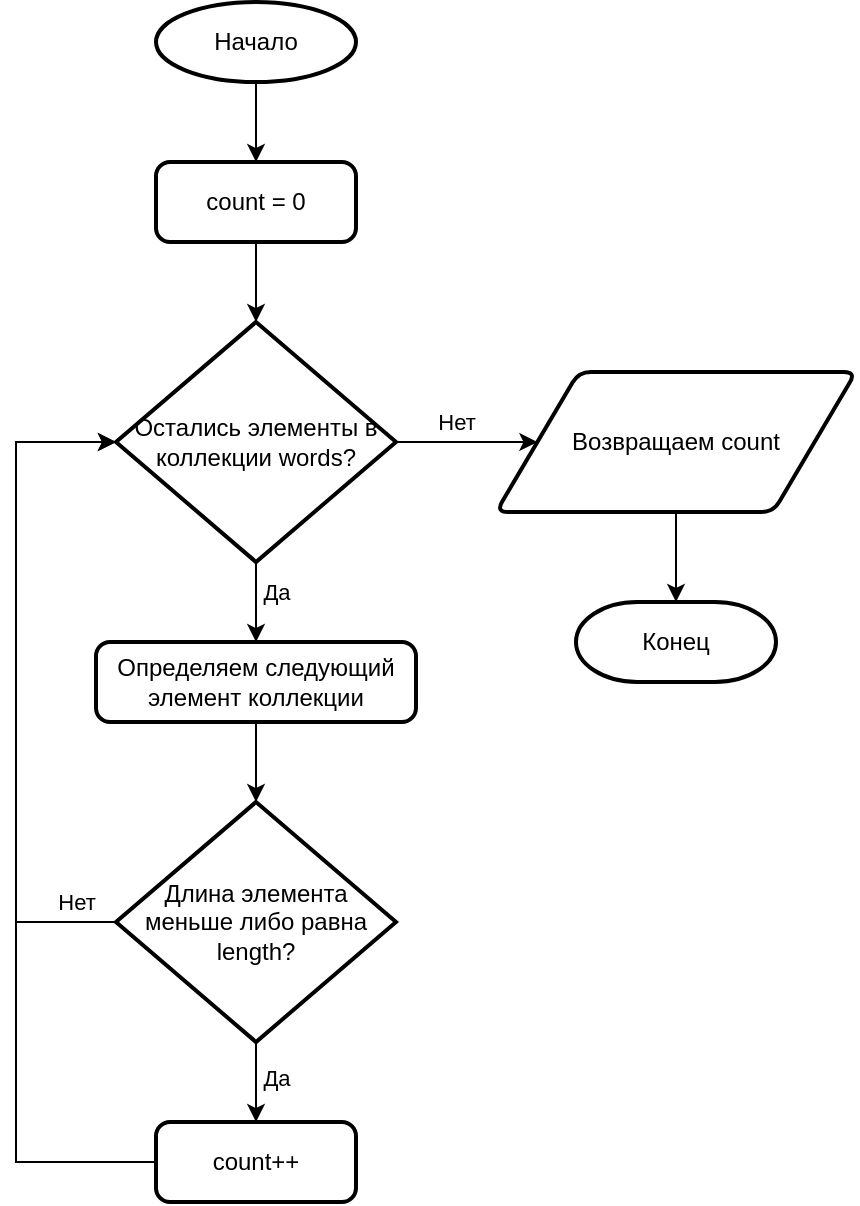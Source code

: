 <mxfile version="17.5.0"><diagram id="00q_i9EiwTncpmHlh4YH" name="Page-1"><mxGraphModel dx="830" dy="1859" grid="1" gridSize="10" guides="1" tooltips="1" connect="1" arrows="1" fold="1" page="1" pageScale="1" pageWidth="827" pageHeight="1169" math="0" shadow="0"><root><mxCell id="0"/><mxCell id="1" parent="0"/><mxCell id="mx7emqb9QIaD1D733brI-6" value="" style="edgeStyle=orthogonalEdgeStyle;rounded=0;orthogonalLoop=1;jettySize=auto;html=1;" edge="1" parent="1" source="mx7emqb9QIaD1D733brI-1" target="mx7emqb9QIaD1D733brI-5"><mxGeometry relative="1" as="geometry"/></mxCell><mxCell id="mx7emqb9QIaD1D733brI-1" value="Начало" style="strokeWidth=2;html=1;shape=mxgraph.flowchart.start_1;whiteSpace=wrap;" vertex="1" parent="1"><mxGeometry x="310" width="100" height="40" as="geometry"/></mxCell><mxCell id="mx7emqb9QIaD1D733brI-8" value="" style="edgeStyle=orthogonalEdgeStyle;rounded=0;orthogonalLoop=1;jettySize=auto;html=1;" edge="1" parent="1" source="mx7emqb9QIaD1D733brI-5" target="mx7emqb9QIaD1D733brI-7"><mxGeometry relative="1" as="geometry"/></mxCell><mxCell id="mx7emqb9QIaD1D733brI-5" value="count = 0" style="rounded=1;whiteSpace=wrap;html=1;absoluteArcSize=1;arcSize=14;strokeWidth=2;" vertex="1" parent="1"><mxGeometry x="310" y="80" width="100" height="40" as="geometry"/></mxCell><mxCell id="mx7emqb9QIaD1D733brI-18" value="" style="edgeStyle=orthogonalEdgeStyle;rounded=0;orthogonalLoop=1;jettySize=auto;html=1;" edge="1" parent="1" source="mx7emqb9QIaD1D733brI-7" target="mx7emqb9QIaD1D733brI-17"><mxGeometry relative="1" as="geometry"/></mxCell><mxCell id="mx7emqb9QIaD1D733brI-20" value="Да" style="edgeLabel;html=1;align=center;verticalAlign=middle;resizable=0;points=[];" vertex="1" connectable="0" parent="mx7emqb9QIaD1D733brI-18"><mxGeometry x="-0.25" y="1" relative="1" as="geometry"><mxPoint x="9" as="offset"/></mxGeometry></mxCell><mxCell id="mx7emqb9QIaD1D733brI-22" value="" style="edgeStyle=orthogonalEdgeStyle;rounded=0;orthogonalLoop=1;jettySize=auto;html=1;" edge="1" parent="1" source="mx7emqb9QIaD1D733brI-7" target="mx7emqb9QIaD1D733brI-21"><mxGeometry relative="1" as="geometry"/></mxCell><mxCell id="mx7emqb9QIaD1D733brI-23" value="Нет" style="edgeLabel;html=1;align=center;verticalAlign=middle;resizable=0;points=[];" vertex="1" connectable="0" parent="mx7emqb9QIaD1D733brI-22"><mxGeometry x="-0.151" relative="1" as="geometry"><mxPoint y="-10" as="offset"/></mxGeometry></mxCell><mxCell id="mx7emqb9QIaD1D733brI-7" value="Остались элементы в коллекции words?" style="strokeWidth=2;html=1;shape=mxgraph.flowchart.decision;whiteSpace=wrap;" vertex="1" parent="1"><mxGeometry x="290" y="160" width="140" height="120" as="geometry"/></mxCell><mxCell id="mx7emqb9QIaD1D733brI-13" value="" style="edgeStyle=orthogonalEdgeStyle;rounded=0;orthogonalLoop=1;jettySize=auto;html=1;" edge="1" parent="1" source="mx7emqb9QIaD1D733brI-9" target="mx7emqb9QIaD1D733brI-11"><mxGeometry relative="1" as="geometry"/></mxCell><mxCell id="mx7emqb9QIaD1D733brI-14" value="Да" style="edgeLabel;html=1;align=center;verticalAlign=middle;resizable=0;points=[];" vertex="1" connectable="0" parent="mx7emqb9QIaD1D733brI-13"><mxGeometry x="-0.1" y="1" relative="1" as="geometry"><mxPoint x="9" as="offset"/></mxGeometry></mxCell><mxCell id="mx7emqb9QIaD1D733brI-15" value="Нет" style="edgeStyle=orthogonalEdgeStyle;rounded=0;orthogonalLoop=1;jettySize=auto;html=1;entryX=0;entryY=0.5;entryDx=0;entryDy=0;entryPerimeter=0;exitX=0;exitY=0.5;exitDx=0;exitDy=0;exitPerimeter=0;" edge="1" parent="1" source="mx7emqb9QIaD1D733brI-9" target="mx7emqb9QIaD1D733brI-7"><mxGeometry x="-0.882" y="-10" relative="1" as="geometry"><Array as="points"><mxPoint x="240" y="460"/><mxPoint x="240" y="220"/></Array><mxPoint as="offset"/></mxGeometry></mxCell><mxCell id="mx7emqb9QIaD1D733brI-9" value="Длина элемента меньше либо равна length?" style="strokeWidth=2;html=1;shape=mxgraph.flowchart.decision;whiteSpace=wrap;" vertex="1" parent="1"><mxGeometry x="290" y="400" width="140" height="120" as="geometry"/></mxCell><mxCell id="mx7emqb9QIaD1D733brI-16" style="edgeStyle=orthogonalEdgeStyle;rounded=0;orthogonalLoop=1;jettySize=auto;html=1;entryX=0;entryY=0.5;entryDx=0;entryDy=0;entryPerimeter=0;" edge="1" parent="1" source="mx7emqb9QIaD1D733brI-11" target="mx7emqb9QIaD1D733brI-7"><mxGeometry relative="1" as="geometry"><Array as="points"><mxPoint x="240" y="580"/><mxPoint x="240" y="220"/></Array></mxGeometry></mxCell><mxCell id="mx7emqb9QIaD1D733brI-11" value="count++" style="rounded=1;whiteSpace=wrap;html=1;absoluteArcSize=1;arcSize=14;strokeWidth=2;" vertex="1" parent="1"><mxGeometry x="310" y="560" width="100" height="40" as="geometry"/></mxCell><mxCell id="mx7emqb9QIaD1D733brI-19" value="" style="edgeStyle=orthogonalEdgeStyle;rounded=0;orthogonalLoop=1;jettySize=auto;html=1;" edge="1" parent="1" source="mx7emqb9QIaD1D733brI-17" target="mx7emqb9QIaD1D733brI-9"><mxGeometry relative="1" as="geometry"/></mxCell><mxCell id="mx7emqb9QIaD1D733brI-17" value="Определяем следующий элемент коллекции" style="rounded=1;whiteSpace=wrap;html=1;absoluteArcSize=1;arcSize=14;strokeWidth=2;" vertex="1" parent="1"><mxGeometry x="280" y="320" width="160" height="40" as="geometry"/></mxCell><mxCell id="mx7emqb9QIaD1D733brI-25" value="" style="edgeStyle=orthogonalEdgeStyle;rounded=0;orthogonalLoop=1;jettySize=auto;html=1;" edge="1" parent="1" source="mx7emqb9QIaD1D733brI-21" target="mx7emqb9QIaD1D733brI-24"><mxGeometry relative="1" as="geometry"/></mxCell><mxCell id="mx7emqb9QIaD1D733brI-21" value="Возвращаем count" style="shape=parallelogram;html=1;strokeWidth=2;perimeter=parallelogramPerimeter;whiteSpace=wrap;rounded=1;arcSize=12;size=0.23;" vertex="1" parent="1"><mxGeometry x="480" y="185" width="180" height="70" as="geometry"/></mxCell><mxCell id="mx7emqb9QIaD1D733brI-24" value="Конец" style="strokeWidth=2;html=1;shape=mxgraph.flowchart.terminator;whiteSpace=wrap;" vertex="1" parent="1"><mxGeometry x="520" y="300" width="100" height="40" as="geometry"/></mxCell></root></mxGraphModel></diagram></mxfile>